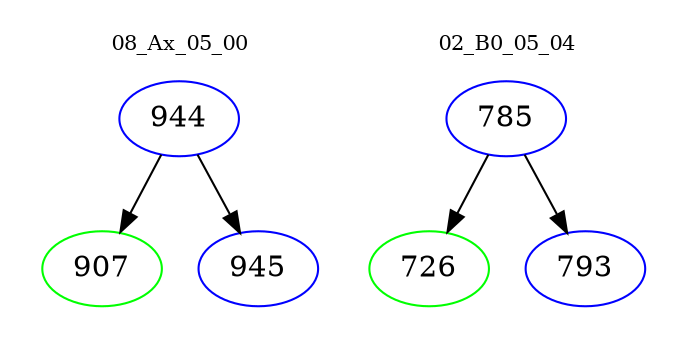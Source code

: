 digraph{
subgraph cluster_0 {
color = white
label = "08_Ax_05_00";
fontsize=10;
T0_944 [label="944", color="blue"]
T0_944 -> T0_907 [color="black"]
T0_907 [label="907", color="green"]
T0_944 -> T0_945 [color="black"]
T0_945 [label="945", color="blue"]
}
subgraph cluster_1 {
color = white
label = "02_B0_05_04";
fontsize=10;
T1_785 [label="785", color="blue"]
T1_785 -> T1_726 [color="black"]
T1_726 [label="726", color="green"]
T1_785 -> T1_793 [color="black"]
T1_793 [label="793", color="blue"]
}
}
